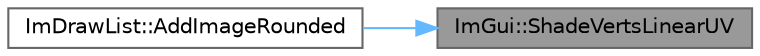 digraph "ImGui::ShadeVertsLinearUV"
{
 // LATEX_PDF_SIZE
  bgcolor="transparent";
  edge [fontname=Helvetica,fontsize=10,labelfontname=Helvetica,labelfontsize=10];
  node [fontname=Helvetica,fontsize=10,shape=box,height=0.2,width=0.4];
  rankdir="RL";
  Node1 [id="Node000001",label="ImGui::ShadeVertsLinearUV",height=0.2,width=0.4,color="gray40", fillcolor="grey60", style="filled", fontcolor="black",tooltip=" "];
  Node1 -> Node2 [id="edge1_Node000001_Node000002",dir="back",color="steelblue1",style="solid",tooltip=" "];
  Node2 [id="Node000002",label="ImDrawList::AddImageRounded",height=0.2,width=0.4,color="grey40", fillcolor="white", style="filled",URL="$struct_im_draw_list.html#a864ccce7a012e9c1ffb4d5693311d847",tooltip=" "];
}
